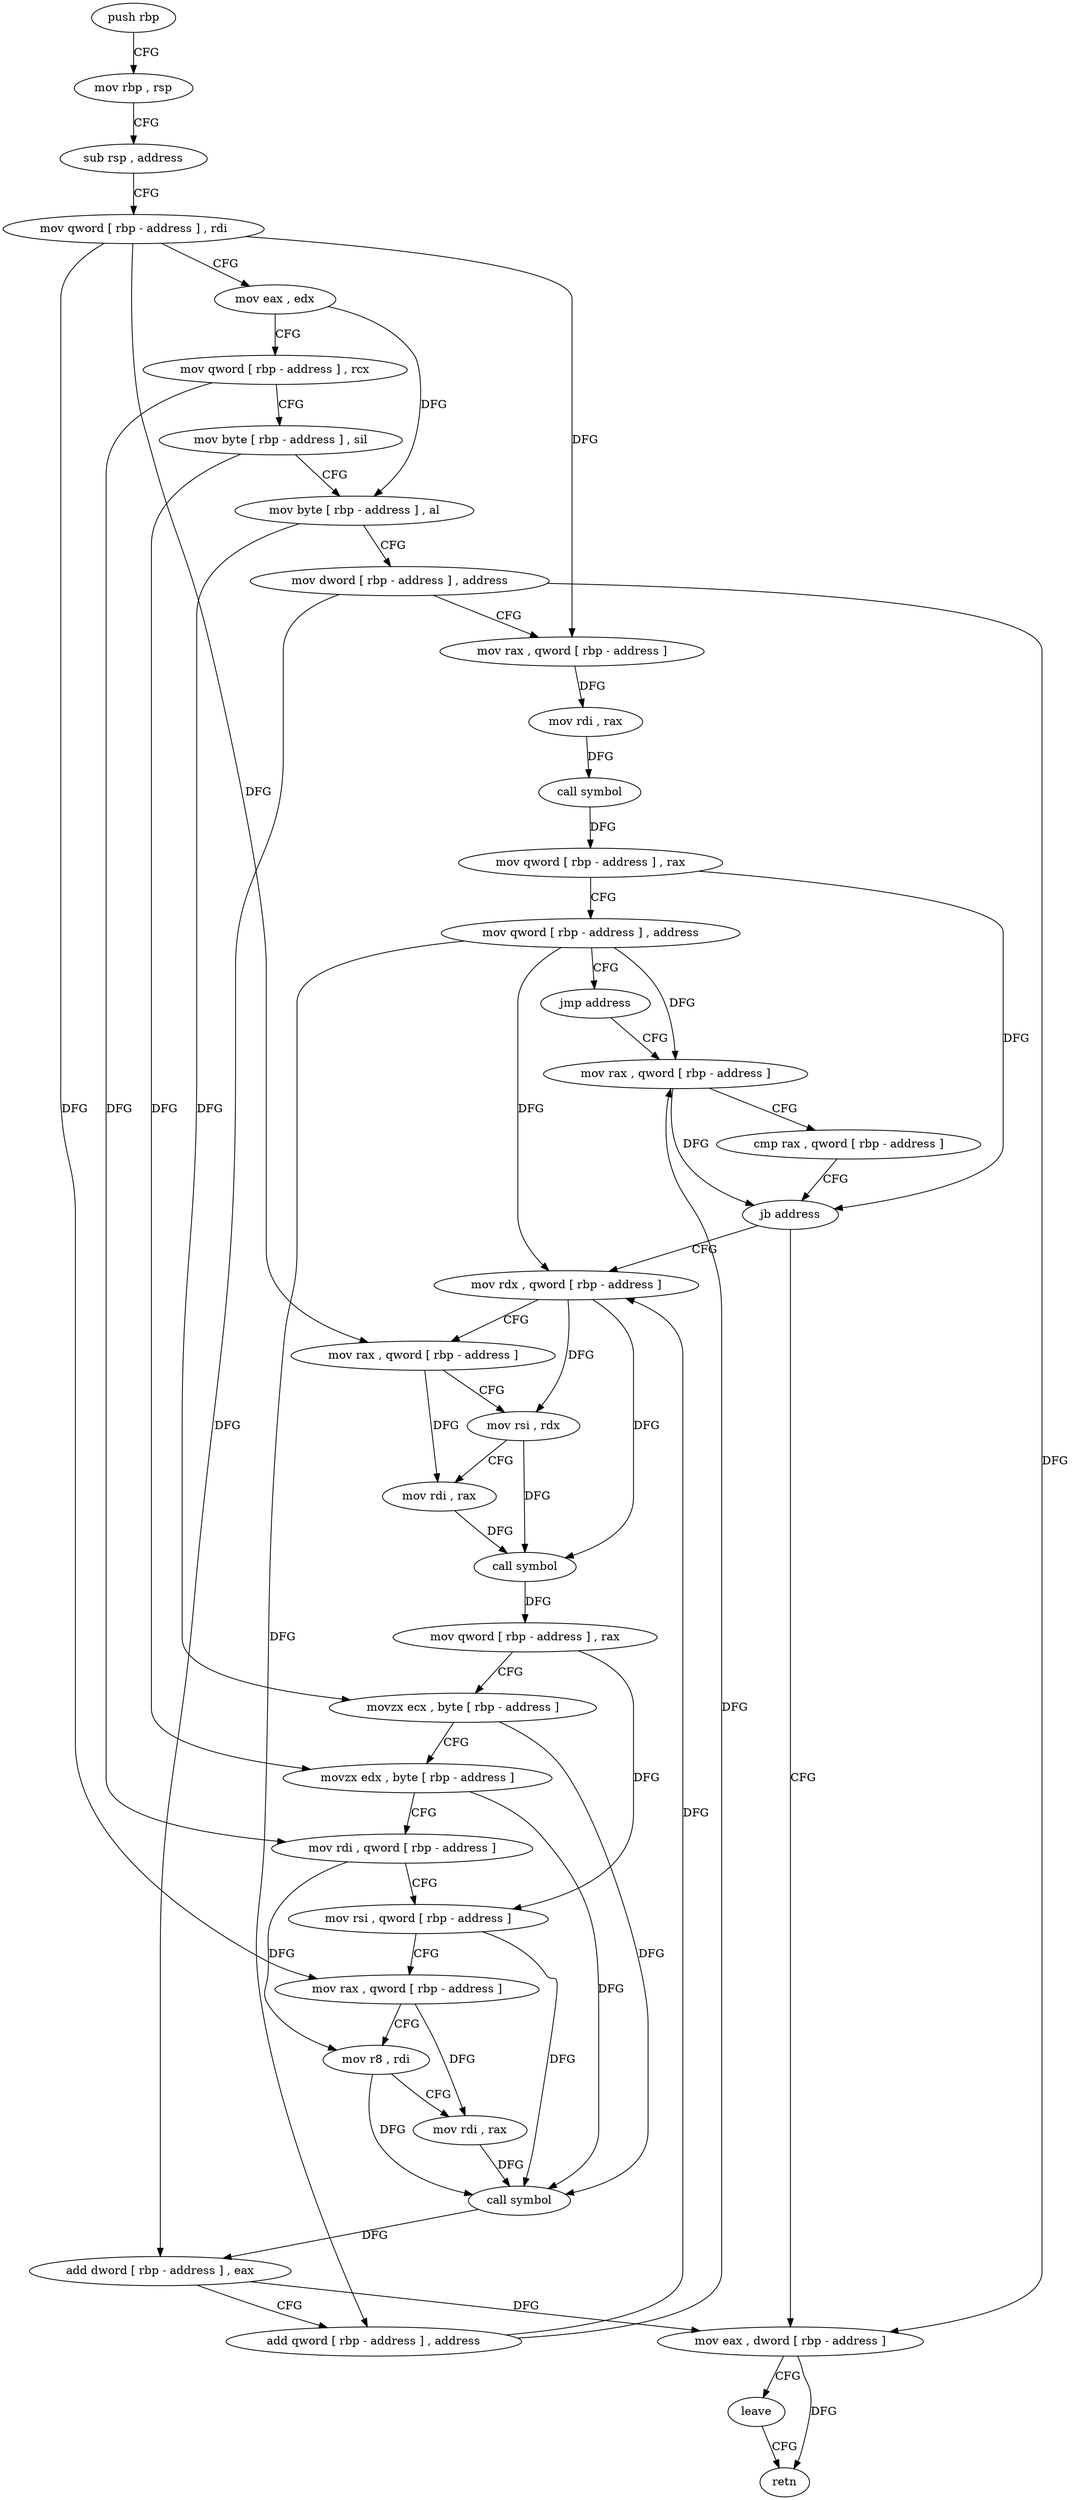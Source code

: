digraph "func" {
"135618" [label = "push rbp" ]
"135619" [label = "mov rbp , rsp" ]
"135622" [label = "sub rsp , address" ]
"135626" [label = "mov qword [ rbp - address ] , rdi" ]
"135630" [label = "mov eax , edx" ]
"135632" [label = "mov qword [ rbp - address ] , rcx" ]
"135636" [label = "mov byte [ rbp - address ] , sil" ]
"135640" [label = "mov byte [ rbp - address ] , al" ]
"135643" [label = "mov dword [ rbp - address ] , address" ]
"135650" [label = "mov rax , qword [ rbp - address ]" ]
"135654" [label = "mov rdi , rax" ]
"135657" [label = "call symbol" ]
"135662" [label = "mov qword [ rbp - address ] , rax" ]
"135666" [label = "mov qword [ rbp - address ] , address" ]
"135674" [label = "jmp address" ]
"135738" [label = "mov rax , qword [ rbp - address ]" ]
"135742" [label = "cmp rax , qword [ rbp - address ]" ]
"135746" [label = "jb address" ]
"135676" [label = "mov rdx , qword [ rbp - address ]" ]
"135748" [label = "mov eax , dword [ rbp - address ]" ]
"135680" [label = "mov rax , qword [ rbp - address ]" ]
"135684" [label = "mov rsi , rdx" ]
"135687" [label = "mov rdi , rax" ]
"135690" [label = "call symbol" ]
"135695" [label = "mov qword [ rbp - address ] , rax" ]
"135699" [label = "movzx ecx , byte [ rbp - address ]" ]
"135703" [label = "movzx edx , byte [ rbp - address ]" ]
"135707" [label = "mov rdi , qword [ rbp - address ]" ]
"135711" [label = "mov rsi , qword [ rbp - address ]" ]
"135715" [label = "mov rax , qword [ rbp - address ]" ]
"135719" [label = "mov r8 , rdi" ]
"135722" [label = "mov rdi , rax" ]
"135725" [label = "call symbol" ]
"135730" [label = "add dword [ rbp - address ] , eax" ]
"135733" [label = "add qword [ rbp - address ] , address" ]
"135751" [label = "leave" ]
"135752" [label = "retn" ]
"135618" -> "135619" [ label = "CFG" ]
"135619" -> "135622" [ label = "CFG" ]
"135622" -> "135626" [ label = "CFG" ]
"135626" -> "135630" [ label = "CFG" ]
"135626" -> "135650" [ label = "DFG" ]
"135626" -> "135680" [ label = "DFG" ]
"135626" -> "135715" [ label = "DFG" ]
"135630" -> "135632" [ label = "CFG" ]
"135630" -> "135640" [ label = "DFG" ]
"135632" -> "135636" [ label = "CFG" ]
"135632" -> "135707" [ label = "DFG" ]
"135636" -> "135640" [ label = "CFG" ]
"135636" -> "135703" [ label = "DFG" ]
"135640" -> "135643" [ label = "CFG" ]
"135640" -> "135699" [ label = "DFG" ]
"135643" -> "135650" [ label = "CFG" ]
"135643" -> "135730" [ label = "DFG" ]
"135643" -> "135748" [ label = "DFG" ]
"135650" -> "135654" [ label = "DFG" ]
"135654" -> "135657" [ label = "DFG" ]
"135657" -> "135662" [ label = "DFG" ]
"135662" -> "135666" [ label = "CFG" ]
"135662" -> "135746" [ label = "DFG" ]
"135666" -> "135674" [ label = "CFG" ]
"135666" -> "135738" [ label = "DFG" ]
"135666" -> "135676" [ label = "DFG" ]
"135666" -> "135733" [ label = "DFG" ]
"135674" -> "135738" [ label = "CFG" ]
"135738" -> "135742" [ label = "CFG" ]
"135738" -> "135746" [ label = "DFG" ]
"135742" -> "135746" [ label = "CFG" ]
"135746" -> "135676" [ label = "CFG" ]
"135746" -> "135748" [ label = "CFG" ]
"135676" -> "135680" [ label = "CFG" ]
"135676" -> "135684" [ label = "DFG" ]
"135676" -> "135690" [ label = "DFG" ]
"135748" -> "135751" [ label = "CFG" ]
"135748" -> "135752" [ label = "DFG" ]
"135680" -> "135684" [ label = "CFG" ]
"135680" -> "135687" [ label = "DFG" ]
"135684" -> "135687" [ label = "CFG" ]
"135684" -> "135690" [ label = "DFG" ]
"135687" -> "135690" [ label = "DFG" ]
"135690" -> "135695" [ label = "DFG" ]
"135695" -> "135699" [ label = "CFG" ]
"135695" -> "135711" [ label = "DFG" ]
"135699" -> "135703" [ label = "CFG" ]
"135699" -> "135725" [ label = "DFG" ]
"135703" -> "135707" [ label = "CFG" ]
"135703" -> "135725" [ label = "DFG" ]
"135707" -> "135711" [ label = "CFG" ]
"135707" -> "135719" [ label = "DFG" ]
"135711" -> "135715" [ label = "CFG" ]
"135711" -> "135725" [ label = "DFG" ]
"135715" -> "135719" [ label = "CFG" ]
"135715" -> "135722" [ label = "DFG" ]
"135719" -> "135722" [ label = "CFG" ]
"135719" -> "135725" [ label = "DFG" ]
"135722" -> "135725" [ label = "DFG" ]
"135725" -> "135730" [ label = "DFG" ]
"135730" -> "135733" [ label = "CFG" ]
"135730" -> "135748" [ label = "DFG" ]
"135733" -> "135738" [ label = "DFG" ]
"135733" -> "135676" [ label = "DFG" ]
"135751" -> "135752" [ label = "CFG" ]
}
